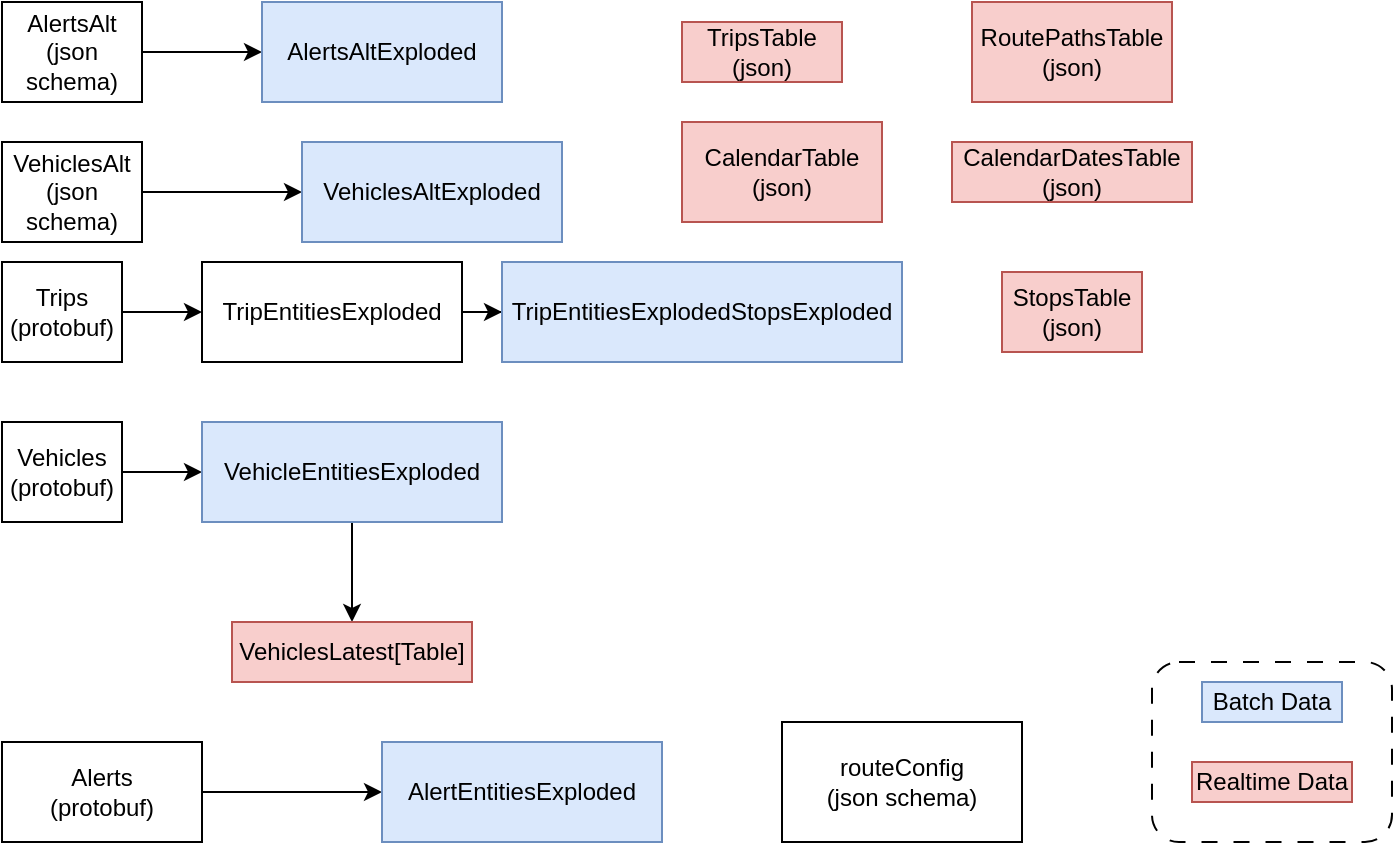 <mxGraphModel dx="1216" dy="627" grid="1" gridSize="10" guides="1" tooltips="1" connect="1" arrows="1" fold="1" page="1" pageScale="1" pageWidth="850" pageHeight="1100" math="0" shadow="0">
  <root>
    <mxCell id="0" />
    <mxCell id="1" parent="0" />
    <mxCell id="baDXVqSwFS8Pu7y57l61-1" value="Trips&lt;br&gt;(protobuf)" style="rounded=0;whiteSpace=wrap;html=1;" parent="1" vertex="1">
      <mxGeometry x="60" y="260" width="60" height="50" as="geometry" />
    </mxCell>
    <mxCell id="baDXVqSwFS8Pu7y57l61-29" style="edgeStyle=orthogonalEdgeStyle;rounded=0;orthogonalLoop=1;jettySize=auto;html=1;exitX=1;exitY=0.5;exitDx=0;exitDy=0;" parent="1" source="baDXVqSwFS8Pu7y57l61-2" target="baDXVqSwFS8Pu7y57l61-28" edge="1">
      <mxGeometry relative="1" as="geometry" />
    </mxCell>
    <mxCell id="baDXVqSwFS8Pu7y57l61-2" value="TripEntitiesExploded" style="rounded=0;whiteSpace=wrap;html=1;" parent="1" vertex="1">
      <mxGeometry x="160" y="260" width="130" height="50" as="geometry" />
    </mxCell>
    <mxCell id="baDXVqSwFS8Pu7y57l61-4" value="" style="endArrow=classic;html=1;rounded=0;exitX=1;exitY=0.5;exitDx=0;exitDy=0;entryX=0;entryY=0.5;entryDx=0;entryDy=0;" parent="1" source="baDXVqSwFS8Pu7y57l61-1" target="baDXVqSwFS8Pu7y57l61-2" edge="1">
      <mxGeometry width="50" height="50" relative="1" as="geometry">
        <mxPoint x="140" y="360" as="sourcePoint" />
        <mxPoint x="190" y="310" as="targetPoint" />
      </mxGeometry>
    </mxCell>
    <mxCell id="baDXVqSwFS8Pu7y57l61-8" style="edgeStyle=orthogonalEdgeStyle;rounded=0;orthogonalLoop=1;jettySize=auto;html=1;exitX=1;exitY=0.5;exitDx=0;exitDy=0;entryX=0;entryY=0.5;entryDx=0;entryDy=0;" parent="1" source="baDXVqSwFS8Pu7y57l61-6" target="baDXVqSwFS8Pu7y57l61-7" edge="1">
      <mxGeometry relative="1" as="geometry" />
    </mxCell>
    <mxCell id="baDXVqSwFS8Pu7y57l61-6" value="Vehicles&lt;br&gt;(protobuf)" style="rounded=0;whiteSpace=wrap;html=1;" parent="1" vertex="1">
      <mxGeometry x="60" y="340" width="60" height="50" as="geometry" />
    </mxCell>
    <mxCell id="LzUDiZAY9osjAmqgIy-V-4" style="edgeStyle=orthogonalEdgeStyle;rounded=0;orthogonalLoop=1;jettySize=auto;html=1;exitX=0.5;exitY=1;exitDx=0;exitDy=0;entryX=0.5;entryY=0;entryDx=0;entryDy=0;" parent="1" source="baDXVqSwFS8Pu7y57l61-7" target="LzUDiZAY9osjAmqgIy-V-1" edge="1">
      <mxGeometry relative="1" as="geometry" />
    </mxCell>
    <mxCell id="baDXVqSwFS8Pu7y57l61-7" value="VehicleEntitiesExploded" style="rounded=0;whiteSpace=wrap;html=1;fillColor=#dae8fc;strokeColor=#6c8ebf;" parent="1" vertex="1">
      <mxGeometry x="160" y="340" width="150" height="50" as="geometry" />
    </mxCell>
    <mxCell id="baDXVqSwFS8Pu7y57l61-9" value="StopsTable&lt;br&gt;(json)" style="rounded=0;whiteSpace=wrap;html=1;fillColor=#f8cecc;strokeColor=#b85450;" parent="1" vertex="1">
      <mxGeometry x="560" y="265" width="70" height="40" as="geometry" />
    </mxCell>
    <mxCell id="baDXVqSwFS8Pu7y57l61-15" value="CalendarTable&lt;br&gt;(json)" style="rounded=0;whiteSpace=wrap;html=1;fillColor=#f8cecc;strokeColor=#b85450;" parent="1" vertex="1">
      <mxGeometry x="400" y="190" width="100" height="50" as="geometry" />
    </mxCell>
    <mxCell id="baDXVqSwFS8Pu7y57l61-18" value="RoutePathsTable&lt;br&gt;(json)" style="rounded=0;whiteSpace=wrap;html=1;fillColor=#f8cecc;strokeColor=#b85450;" parent="1" vertex="1">
      <mxGeometry x="545" y="130" width="100" height="50" as="geometry" />
    </mxCell>
    <mxCell id="baDXVqSwFS8Pu7y57l61-22" style="edgeStyle=orthogonalEdgeStyle;rounded=0;orthogonalLoop=1;jettySize=auto;html=1;exitX=1;exitY=0.5;exitDx=0;exitDy=0;" parent="1" source="baDXVqSwFS8Pu7y57l61-20" target="baDXVqSwFS8Pu7y57l61-21" edge="1">
      <mxGeometry relative="1" as="geometry" />
    </mxCell>
    <mxCell id="baDXVqSwFS8Pu7y57l61-20" value="Alerts&lt;br&gt;(protobuf)" style="rounded=0;whiteSpace=wrap;html=1;" parent="1" vertex="1">
      <mxGeometry x="60" y="500" width="100" height="50" as="geometry" />
    </mxCell>
    <mxCell id="baDXVqSwFS8Pu7y57l61-21" value="AlertEntitiesExploded" style="rounded=0;whiteSpace=wrap;html=1;fillColor=#dae8fc;strokeColor=#6c8ebf;" parent="1" vertex="1">
      <mxGeometry x="250" y="500" width="140" height="50" as="geometry" />
    </mxCell>
    <mxCell id="baDXVqSwFS8Pu7y57l61-25" style="edgeStyle=orthogonalEdgeStyle;rounded=0;orthogonalLoop=1;jettySize=auto;html=1;exitX=1;exitY=0.5;exitDx=0;exitDy=0;entryX=0;entryY=0.5;entryDx=0;entryDy=0;" parent="1" source="baDXVqSwFS8Pu7y57l61-23" target="baDXVqSwFS8Pu7y57l61-24" edge="1">
      <mxGeometry relative="1" as="geometry" />
    </mxCell>
    <mxCell id="baDXVqSwFS8Pu7y57l61-23" value="VehiclesAlt (json schema)" style="rounded=0;whiteSpace=wrap;html=1;" parent="1" vertex="1">
      <mxGeometry x="60" y="200" width="70" height="50" as="geometry" />
    </mxCell>
    <mxCell id="baDXVqSwFS8Pu7y57l61-24" value="VehiclesAltExploded" style="rounded=0;whiteSpace=wrap;html=1;fillColor=#dae8fc;strokeColor=#6c8ebf;" parent="1" vertex="1">
      <mxGeometry x="210" y="200" width="130" height="50" as="geometry" />
    </mxCell>
    <mxCell id="baDXVqSwFS8Pu7y57l61-26" value="TripsTable&lt;br&gt;(json)" style="rounded=0;whiteSpace=wrap;html=1;fillColor=#f8cecc;strokeColor=#b85450;" parent="1" vertex="1">
      <mxGeometry x="400" y="140" width="80" height="30" as="geometry" />
    </mxCell>
    <mxCell id="baDXVqSwFS8Pu7y57l61-27" value="CalendarDatesTable&lt;br&gt;(json)" style="rounded=0;whiteSpace=wrap;html=1;fillColor=#f8cecc;strokeColor=#b85450;" parent="1" vertex="1">
      <mxGeometry x="535" y="200" width="120" height="30" as="geometry" />
    </mxCell>
    <mxCell id="baDXVqSwFS8Pu7y57l61-28" value="TripEntitiesExplodedStopsExploded" style="rounded=0;whiteSpace=wrap;html=1;fillColor=#dae8fc;strokeColor=#6c8ebf;" parent="1" vertex="1">
      <mxGeometry x="310" y="260" width="200" height="50" as="geometry" />
    </mxCell>
    <mxCell id="baDXVqSwFS8Pu7y57l61-38" style="edgeStyle=orthogonalEdgeStyle;rounded=0;orthogonalLoop=1;jettySize=auto;html=1;exitX=1;exitY=0.5;exitDx=0;exitDy=0;entryX=0;entryY=0.5;entryDx=0;entryDy=0;" parent="1" source="baDXVqSwFS8Pu7y57l61-36" target="baDXVqSwFS8Pu7y57l61-37" edge="1">
      <mxGeometry relative="1" as="geometry" />
    </mxCell>
    <mxCell id="baDXVqSwFS8Pu7y57l61-36" value="AlertsAlt (json schema)" style="rounded=0;whiteSpace=wrap;html=1;" parent="1" vertex="1">
      <mxGeometry x="60" y="130" width="70" height="50" as="geometry" />
    </mxCell>
    <mxCell id="baDXVqSwFS8Pu7y57l61-37" value="AlertsAltExploded" style="rounded=0;whiteSpace=wrap;html=1;fillColor=#dae8fc;strokeColor=#6c8ebf;" parent="1" vertex="1">
      <mxGeometry x="190" y="130" width="120" height="50" as="geometry" />
    </mxCell>
    <mxCell id="baDXVqSwFS8Pu7y57l61-40" value="routeConfig&lt;br&gt;(json schema)" style="rounded=0;whiteSpace=wrap;html=1;" parent="1" vertex="1">
      <mxGeometry x="450" y="490" width="120" height="60" as="geometry" />
    </mxCell>
    <mxCell id="LzUDiZAY9osjAmqgIy-V-1" value="VehiclesLatest[Table]" style="rounded=0;whiteSpace=wrap;html=1;fillColor=#f8cecc;strokeColor=#b85450;" parent="1" vertex="1">
      <mxGeometry x="175" y="440" width="120" height="30" as="geometry" />
    </mxCell>
    <mxCell id="tBkoroNSvGsC5wa6oeFv-3" value="" style="rounded=1;whiteSpace=wrap;html=1;labelBorderColor=none;strokeWidth=1;dashed=1;dashPattern=8 8;" parent="1" vertex="1">
      <mxGeometry x="635" y="460" width="120" height="90" as="geometry" />
    </mxCell>
    <mxCell id="tBkoroNSvGsC5wa6oeFv-4" value="Realtime Data" style="rounded=0;whiteSpace=wrap;html=1;fillColor=#f8cecc;strokeColor=#b85450;" parent="1" vertex="1">
      <mxGeometry x="655" y="510" width="80" height="20" as="geometry" />
    </mxCell>
    <mxCell id="tBkoroNSvGsC5wa6oeFv-2" value="Batch Data" style="rounded=0;whiteSpace=wrap;html=1;fillColor=#dae8fc;strokeColor=#6c8ebf;align=center;" parent="1" vertex="1">
      <mxGeometry x="660" y="470" width="70" height="20" as="geometry" />
    </mxCell>
  </root>
</mxGraphModel>